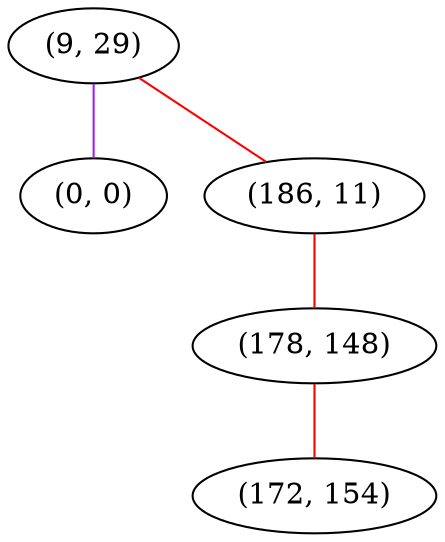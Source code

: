 graph "" {
"(9, 29)";
"(0, 0)";
"(186, 11)";
"(178, 148)";
"(172, 154)";
"(9, 29)" -- "(0, 0)"  [color=purple, key=0, weight=4];
"(9, 29)" -- "(186, 11)"  [color=red, key=0, weight=1];
"(186, 11)" -- "(178, 148)"  [color=red, key=0, weight=1];
"(178, 148)" -- "(172, 154)"  [color=red, key=0, weight=1];
}
